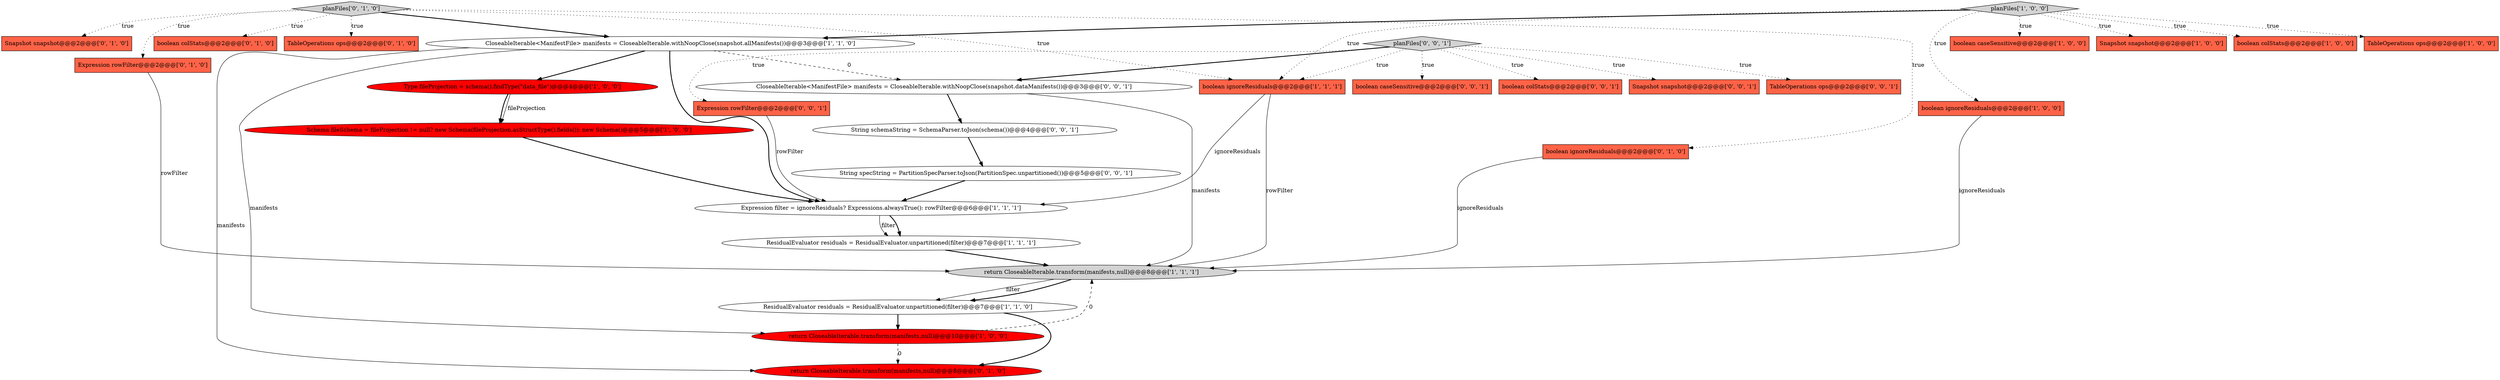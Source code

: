 digraph {
19 [style = filled, label = "boolean colStats@@@2@@@['0', '1', '0']", fillcolor = tomato, shape = box image = "AAA0AAABBB2BBB"];
10 [style = filled, label = "boolean caseSensitive@@@2@@@['1', '0', '0']", fillcolor = tomato, shape = box image = "AAA0AAABBB1BBB"];
13 [style = filled, label = "Expression filter = ignoreResiduals? Expressions.alwaysTrue(): rowFilter@@@6@@@['1', '1', '1']", fillcolor = white, shape = ellipse image = "AAA0AAABBB1BBB"];
29 [style = filled, label = "String specString = PartitionSpecParser.toJson(PartitionSpec.unpartitioned())@@@5@@@['0', '0', '1']", fillcolor = white, shape = ellipse image = "AAA0AAABBB3BBB"];
26 [style = filled, label = "TableOperations ops@@@2@@@['0', '0', '1']", fillcolor = tomato, shape = box image = "AAA0AAABBB3BBB"];
25 [style = filled, label = "boolean caseSensitive@@@2@@@['0', '0', '1']", fillcolor = tomato, shape = box image = "AAA0AAABBB3BBB"];
27 [style = filled, label = "Expression rowFilter@@@2@@@['0', '0', '1']", fillcolor = tomato, shape = box image = "AAA0AAABBB3BBB"];
15 [style = filled, label = "Expression rowFilter@@@2@@@['0', '1', '0']", fillcolor = tomato, shape = box image = "AAA0AAABBB2BBB"];
22 [style = filled, label = "String schemaString = SchemaParser.toJson(schema())@@@4@@@['0', '0', '1']", fillcolor = white, shape = ellipse image = "AAA0AAABBB3BBB"];
24 [style = filled, label = "boolean colStats@@@2@@@['0', '0', '1']", fillcolor = tomato, shape = box image = "AAA0AAABBB3BBB"];
23 [style = filled, label = "CloseableIterable<ManifestFile> manifests = CloseableIterable.withNoopClose(snapshot.dataManifests())@@@3@@@['0', '0', '1']", fillcolor = white, shape = ellipse image = "AAA0AAABBB3BBB"];
2 [style = filled, label = "return CloseableIterable.transform(manifests,null)@@@8@@@['1', '1', '1']", fillcolor = lightgray, shape = ellipse image = "AAA0AAABBB1BBB"];
21 [style = filled, label = "TableOperations ops@@@2@@@['0', '1', '0']", fillcolor = tomato, shape = box image = "AAA0AAABBB2BBB"];
0 [style = filled, label = "boolean ignoreResiduals@@@2@@@['1', '0', '0']", fillcolor = tomato, shape = box image = "AAA0AAABBB1BBB"];
14 [style = filled, label = "planFiles['1', '0', '0']", fillcolor = lightgray, shape = diamond image = "AAA0AAABBB1BBB"];
30 [style = filled, label = "planFiles['0', '0', '1']", fillcolor = lightgray, shape = diamond image = "AAA0AAABBB3BBB"];
7 [style = filled, label = "ResidualEvaluator residuals = ResidualEvaluator.unpartitioned(filter)@@@7@@@['1', '1', '1']", fillcolor = white, shape = ellipse image = "AAA0AAABBB1BBB"];
9 [style = filled, label = "Snapshot snapshot@@@2@@@['1', '0', '0']", fillcolor = tomato, shape = box image = "AAA0AAABBB1BBB"];
28 [style = filled, label = "Snapshot snapshot@@@2@@@['0', '0', '1']", fillcolor = tomato, shape = box image = "AAA0AAABBB3BBB"];
11 [style = filled, label = "boolean ignoreResiduals@@@2@@@['1', '1', '1']", fillcolor = tomato, shape = box image = "AAA0AAABBB1BBB"];
1 [style = filled, label = "boolean colStats@@@2@@@['1', '0', '0']", fillcolor = tomato, shape = box image = "AAA0AAABBB1BBB"];
6 [style = filled, label = "Type fileProjection = schema().findType(\"data_file\")@@@4@@@['1', '0', '0']", fillcolor = red, shape = ellipse image = "AAA1AAABBB1BBB"];
16 [style = filled, label = "return CloseableIterable.transform(manifests,null)@@@8@@@['0', '1', '0']", fillcolor = red, shape = ellipse image = "AAA1AAABBB2BBB"];
5 [style = filled, label = "TableOperations ops@@@2@@@['1', '0', '0']", fillcolor = tomato, shape = box image = "AAA0AAABBB1BBB"];
12 [style = filled, label = "return CloseableIterable.transform(manifests,null)@@@10@@@['1', '0', '0']", fillcolor = red, shape = ellipse image = "AAA1AAABBB1BBB"];
18 [style = filled, label = "Snapshot snapshot@@@2@@@['0', '1', '0']", fillcolor = tomato, shape = box image = "AAA0AAABBB2BBB"];
8 [style = filled, label = "Schema fileSchema = fileProjection != null? new Schema(fileProjection.asStructType().fields()): new Schema()@@@5@@@['1', '0', '0']", fillcolor = red, shape = ellipse image = "AAA1AAABBB1BBB"];
3 [style = filled, label = "CloseableIterable<ManifestFile> manifests = CloseableIterable.withNoopClose(snapshot.allManifests())@@@3@@@['1', '1', '0']", fillcolor = white, shape = ellipse image = "AAA0AAABBB1BBB"];
20 [style = filled, label = "boolean ignoreResiduals@@@2@@@['0', '1', '0']", fillcolor = tomato, shape = box image = "AAA0AAABBB2BBB"];
4 [style = filled, label = "ResidualEvaluator residuals = ResidualEvaluator.unpartitioned(filter)@@@7@@@['1', '1', '0']", fillcolor = white, shape = ellipse image = "AAA0AAABBB1BBB"];
17 [style = filled, label = "planFiles['0', '1', '0']", fillcolor = lightgray, shape = diamond image = "AAA0AAABBB2BBB"];
17->20 [style = dotted, label="true"];
14->3 [style = bold, label=""];
20->2 [style = solid, label="ignoreResiduals"];
11->13 [style = solid, label="ignoreResiduals"];
30->24 [style = dotted, label="true"];
17->18 [style = dotted, label="true"];
14->0 [style = dotted, label="true"];
12->16 [style = dashed, label="0"];
30->27 [style = dotted, label="true"];
2->4 [style = solid, label="filter"];
3->16 [style = solid, label="manifests"];
30->23 [style = bold, label=""];
22->29 [style = bold, label=""];
23->2 [style = solid, label="manifests"];
3->6 [style = bold, label=""];
30->26 [style = dotted, label="true"];
2->4 [style = bold, label=""];
14->10 [style = dotted, label="true"];
27->13 [style = solid, label="rowFilter"];
13->7 [style = solid, label="filter"];
3->23 [style = dashed, label="0"];
6->8 [style = solid, label="fileProjection"];
23->22 [style = bold, label=""];
14->5 [style = dotted, label="true"];
17->15 [style = dotted, label="true"];
3->12 [style = solid, label="manifests"];
30->25 [style = dotted, label="true"];
0->2 [style = solid, label="ignoreResiduals"];
13->7 [style = bold, label=""];
7->2 [style = bold, label=""];
12->2 [style = dashed, label="0"];
6->8 [style = bold, label=""];
17->19 [style = dotted, label="true"];
17->3 [style = bold, label=""];
3->13 [style = bold, label=""];
4->12 [style = bold, label=""];
14->11 [style = dotted, label="true"];
15->2 [style = solid, label="rowFilter"];
14->9 [style = dotted, label="true"];
14->1 [style = dotted, label="true"];
30->28 [style = dotted, label="true"];
17->21 [style = dotted, label="true"];
30->11 [style = dotted, label="true"];
11->2 [style = solid, label="rowFilter"];
4->16 [style = bold, label=""];
8->13 [style = bold, label=""];
17->11 [style = dotted, label="true"];
29->13 [style = bold, label=""];
}
